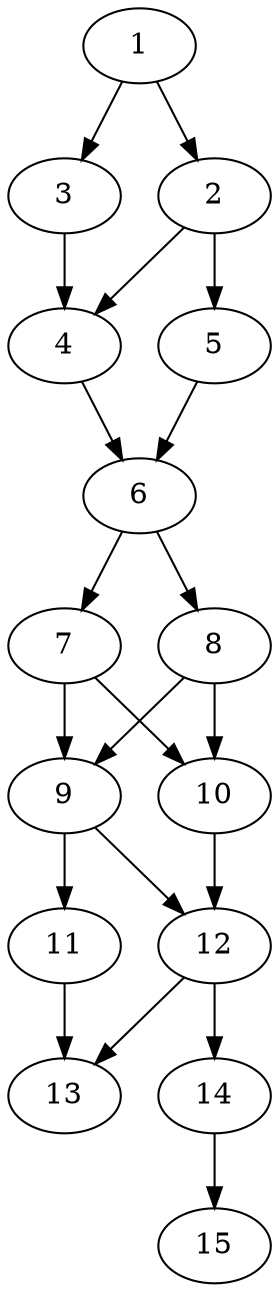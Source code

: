 // DAG automatically generated by daggen at Thu Oct  3 13:59:26 2019
// ./daggen --dot -n 15 --ccr 0.4 --fat 0.3 --regular 0.9 --density 0.7 --mindata 5242880 --maxdata 52428800 
digraph G {
  1 [size="50229760", alpha="0.03", expect_size="20091904"] 
  1 -> 2 [size ="20091904"]
  1 -> 3 [size ="20091904"]
  2 [size="44646400", alpha="0.06", expect_size="17858560"] 
  2 -> 4 [size ="17858560"]
  2 -> 5 [size ="17858560"]
  3 [size="64215040", alpha="0.11", expect_size="25686016"] 
  3 -> 4 [size ="25686016"]
  4 [size="60428800", alpha="0.13", expect_size="24171520"] 
  4 -> 6 [size ="24171520"]
  5 [size="49290240", alpha="0.07", expect_size="19716096"] 
  5 -> 6 [size ="19716096"]
  6 [size="27776000", alpha="0.11", expect_size="11110400"] 
  6 -> 7 [size ="11110400"]
  6 -> 8 [size ="11110400"]
  7 [size="79869440", alpha="0.01", expect_size="31947776"] 
  7 -> 9 [size ="31947776"]
  7 -> 10 [size ="31947776"]
  8 [size="97891840", alpha="0.17", expect_size="39156736"] 
  8 -> 9 [size ="39156736"]
  8 -> 10 [size ="39156736"]
  9 [size="70049280", alpha="0.13", expect_size="28019712"] 
  9 -> 11 [size ="28019712"]
  9 -> 12 [size ="28019712"]
  10 [size="37212160", alpha="0.10", expect_size="14884864"] 
  10 -> 12 [size ="14884864"]
  11 [size="39490560", alpha="0.13", expect_size="15796224"] 
  11 -> 13 [size ="15796224"]
  12 [size="59891200", alpha="0.06", expect_size="23956480"] 
  12 -> 13 [size ="23956480"]
  12 -> 14 [size ="23956480"]
  13 [size="95756800", alpha="0.11", expect_size="38302720"] 
  14 [size="44231680", alpha="0.11", expect_size="17692672"] 
  14 -> 15 [size ="17692672"]
  15 [size="123502080", alpha="0.06", expect_size="49400832"] 
}
